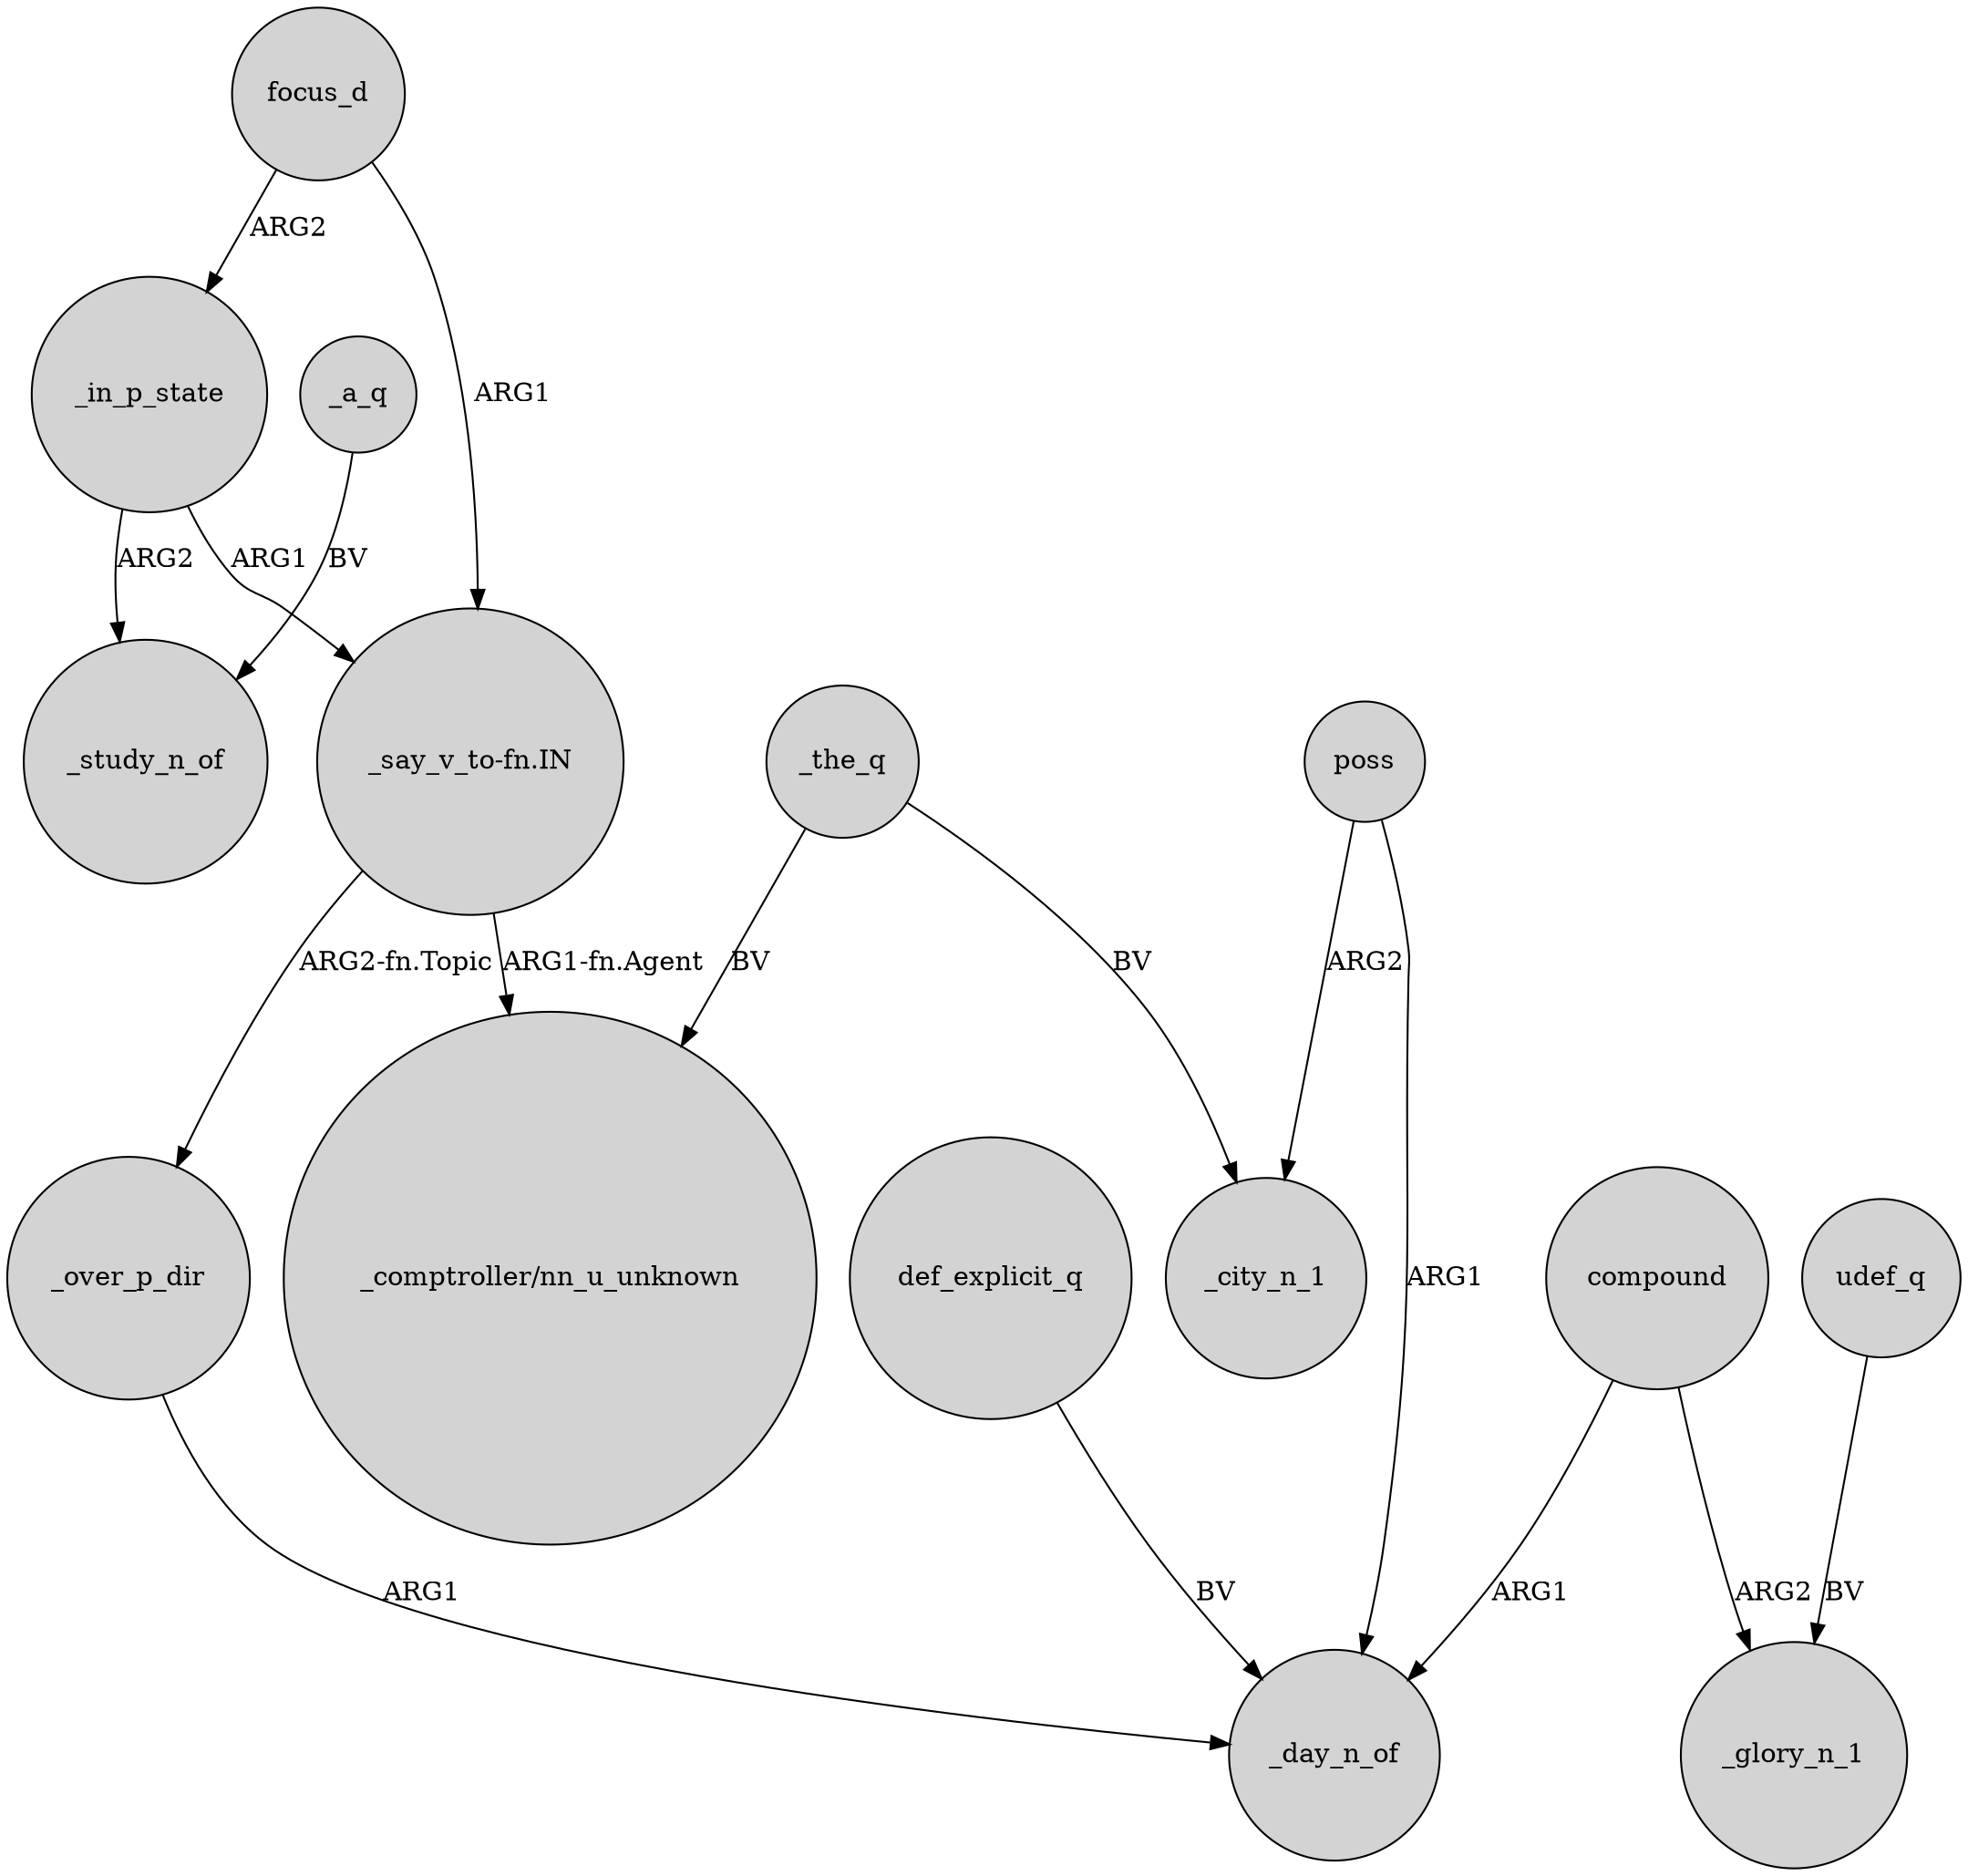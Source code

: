 digraph {
	node [shape=circle style=filled]
	_in_p_state -> _study_n_of [label=ARG2]
	"_say_v_to-fn.IN" -> "_comptroller/nn_u_unknown" [label="ARG1-fn.Agent"]
	def_explicit_q -> _day_n_of [label=BV]
	_a_q -> _study_n_of [label=BV]
	"_say_v_to-fn.IN" -> _over_p_dir [label="ARG2-fn.Topic"]
	poss -> _day_n_of [label=ARG1]
	poss -> _city_n_1 [label=ARG2]
	compound -> _day_n_of [label=ARG1]
	compound -> _glory_n_1 [label=ARG2]
	udef_q -> _glory_n_1 [label=BV]
	_over_p_dir -> _day_n_of [label=ARG1]
	_the_q -> "_comptroller/nn_u_unknown" [label=BV]
	_the_q -> _city_n_1 [label=BV]
	_in_p_state -> "_say_v_to-fn.IN" [label=ARG1]
	focus_d -> "_say_v_to-fn.IN" [label=ARG1]
	focus_d -> _in_p_state [label=ARG2]
}
